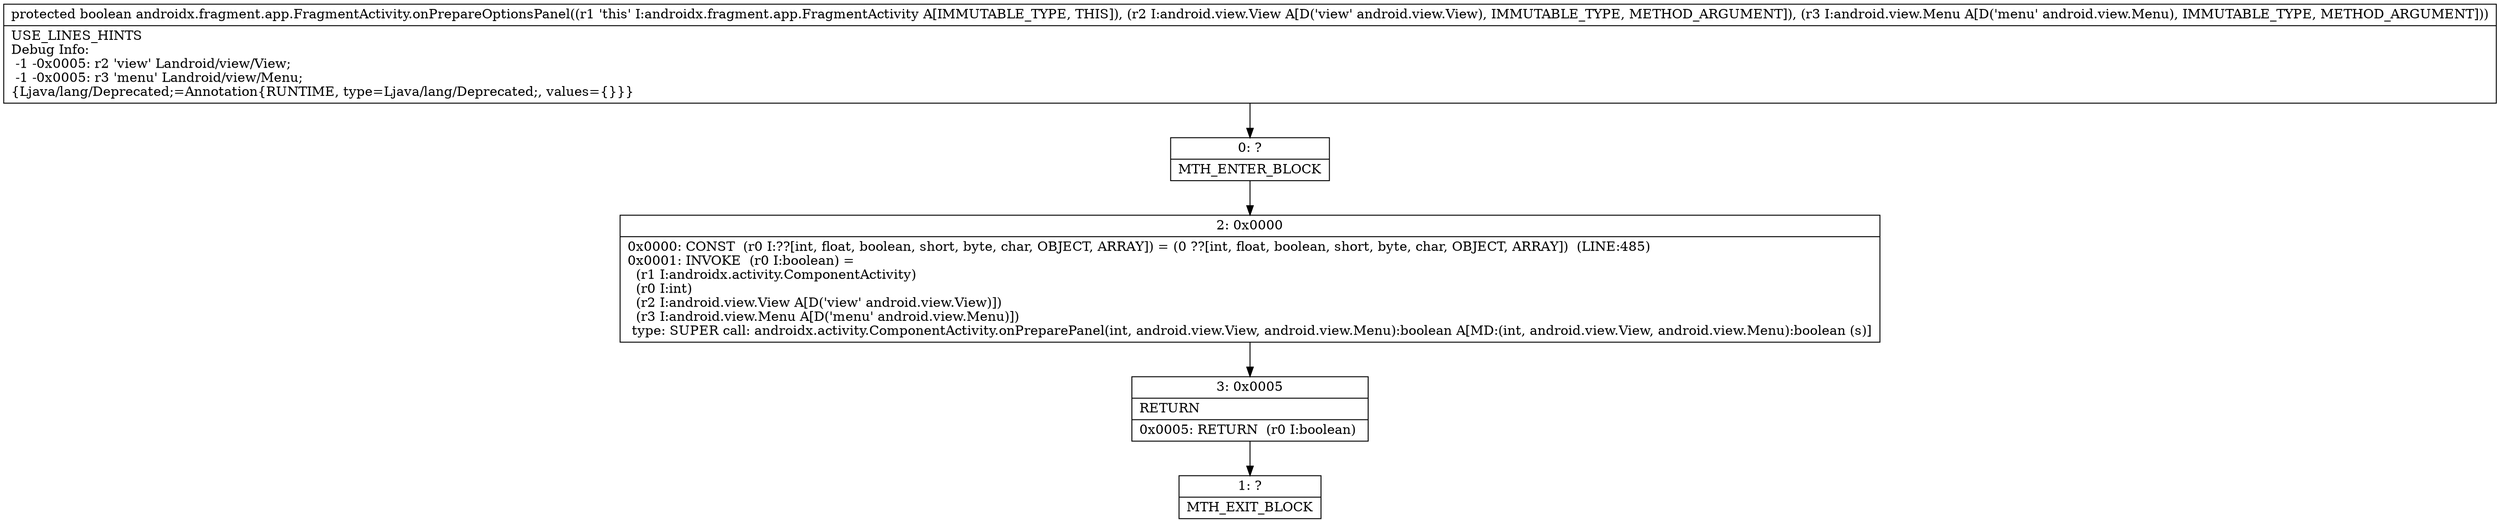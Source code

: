 digraph "CFG forandroidx.fragment.app.FragmentActivity.onPrepareOptionsPanel(Landroid\/view\/View;Landroid\/view\/Menu;)Z" {
Node_0 [shape=record,label="{0\:\ ?|MTH_ENTER_BLOCK\l}"];
Node_2 [shape=record,label="{2\:\ 0x0000|0x0000: CONST  (r0 I:??[int, float, boolean, short, byte, char, OBJECT, ARRAY]) = (0 ??[int, float, boolean, short, byte, char, OBJECT, ARRAY])  (LINE:485)\l0x0001: INVOKE  (r0 I:boolean) = \l  (r1 I:androidx.activity.ComponentActivity)\l  (r0 I:int)\l  (r2 I:android.view.View A[D('view' android.view.View)])\l  (r3 I:android.view.Menu A[D('menu' android.view.Menu)])\l type: SUPER call: androidx.activity.ComponentActivity.onPreparePanel(int, android.view.View, android.view.Menu):boolean A[MD:(int, android.view.View, android.view.Menu):boolean (s)]\l}"];
Node_3 [shape=record,label="{3\:\ 0x0005|RETURN\l|0x0005: RETURN  (r0 I:boolean) \l}"];
Node_1 [shape=record,label="{1\:\ ?|MTH_EXIT_BLOCK\l}"];
MethodNode[shape=record,label="{protected boolean androidx.fragment.app.FragmentActivity.onPrepareOptionsPanel((r1 'this' I:androidx.fragment.app.FragmentActivity A[IMMUTABLE_TYPE, THIS]), (r2 I:android.view.View A[D('view' android.view.View), IMMUTABLE_TYPE, METHOD_ARGUMENT]), (r3 I:android.view.Menu A[D('menu' android.view.Menu), IMMUTABLE_TYPE, METHOD_ARGUMENT]))  | USE_LINES_HINTS\lDebug Info:\l  \-1 \-0x0005: r2 'view' Landroid\/view\/View;\l  \-1 \-0x0005: r3 'menu' Landroid\/view\/Menu;\l\{Ljava\/lang\/Deprecated;=Annotation\{RUNTIME, type=Ljava\/lang\/Deprecated;, values=\{\}\}\}\l}"];
MethodNode -> Node_0;Node_0 -> Node_2;
Node_2 -> Node_3;
Node_3 -> Node_1;
}

